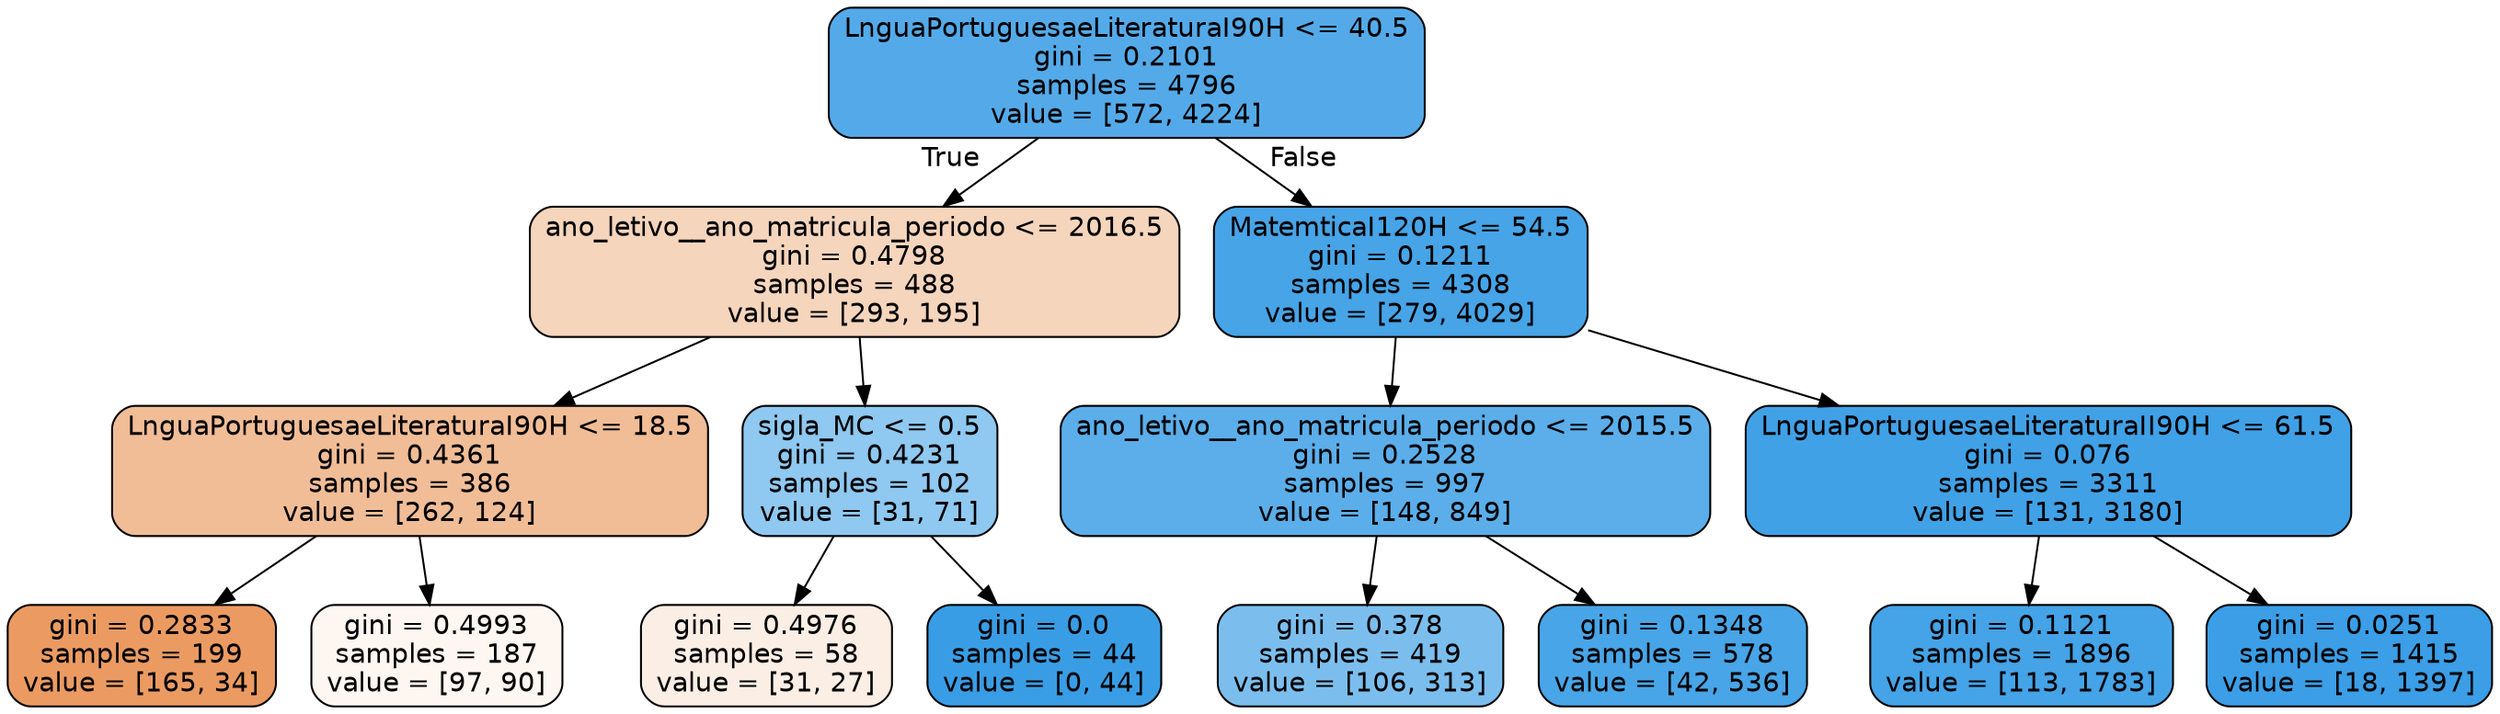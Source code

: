 digraph Tree {
node [shape=box, style="filled, rounded", color="black", fontname=helvetica] ;
edge [fontname=helvetica] ;
0 [label="LnguaPortuguesaeLiteraturaI90H <= 40.5\ngini = 0.2101\nsamples = 4796\nvalue = [572, 4224]", fillcolor="#399de5dc"] ;
1 [label="ano_letivo__ano_matricula_periodo <= 2016.5\ngini = 0.4798\nsamples = 488\nvalue = [293, 195]", fillcolor="#e5813955"] ;
0 -> 1 [labeldistance=2.5, labelangle=45, headlabel="True"] ;
2 [label="LnguaPortuguesaeLiteraturaI90H <= 18.5\ngini = 0.4361\nsamples = 386\nvalue = [262, 124]", fillcolor="#e5813986"] ;
1 -> 2 ;
3 [label="gini = 0.2833\nsamples = 199\nvalue = [165, 34]", fillcolor="#e58139ca"] ;
2 -> 3 ;
4 [label="gini = 0.4993\nsamples = 187\nvalue = [97, 90]", fillcolor="#e5813912"] ;
2 -> 4 ;
5 [label="sigla_MC <= 0.5\ngini = 0.4231\nsamples = 102\nvalue = [31, 71]", fillcolor="#399de590"] ;
1 -> 5 ;
6 [label="gini = 0.4976\nsamples = 58\nvalue = [31, 27]", fillcolor="#e5813921"] ;
5 -> 6 ;
7 [label="gini = 0.0\nsamples = 44\nvalue = [0, 44]", fillcolor="#399de5ff"] ;
5 -> 7 ;
8 [label="MatemticaI120H <= 54.5\ngini = 0.1211\nsamples = 4308\nvalue = [279, 4029]", fillcolor="#399de5ed"] ;
0 -> 8 [labeldistance=2.5, labelangle=-45, headlabel="False"] ;
9 [label="ano_letivo__ano_matricula_periodo <= 2015.5\ngini = 0.2528\nsamples = 997\nvalue = [148, 849]", fillcolor="#399de5d3"] ;
8 -> 9 ;
10 [label="gini = 0.378\nsamples = 419\nvalue = [106, 313]", fillcolor="#399de5a9"] ;
9 -> 10 ;
11 [label="gini = 0.1348\nsamples = 578\nvalue = [42, 536]", fillcolor="#399de5eb"] ;
9 -> 11 ;
12 [label="LnguaPortuguesaeLiteraturaII90H <= 61.5\ngini = 0.076\nsamples = 3311\nvalue = [131, 3180]", fillcolor="#399de5f4"] ;
8 -> 12 ;
13 [label="gini = 0.1121\nsamples = 1896\nvalue = [113, 1783]", fillcolor="#399de5ef"] ;
12 -> 13 ;
14 [label="gini = 0.0251\nsamples = 1415\nvalue = [18, 1397]", fillcolor="#399de5fc"] ;
12 -> 14 ;
}